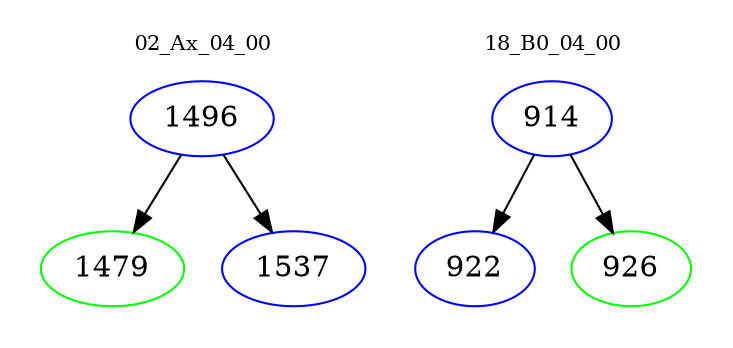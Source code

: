 digraph{
subgraph cluster_0 {
color = white
label = "02_Ax_04_00";
fontsize=10;
T0_1496 [label="1496", color="blue"]
T0_1496 -> T0_1479 [color="black"]
T0_1479 [label="1479", color="green"]
T0_1496 -> T0_1537 [color="black"]
T0_1537 [label="1537", color="blue"]
}
subgraph cluster_1 {
color = white
label = "18_B0_04_00";
fontsize=10;
T1_914 [label="914", color="blue"]
T1_914 -> T1_922 [color="black"]
T1_922 [label="922", color="blue"]
T1_914 -> T1_926 [color="black"]
T1_926 [label="926", color="green"]
}
}
